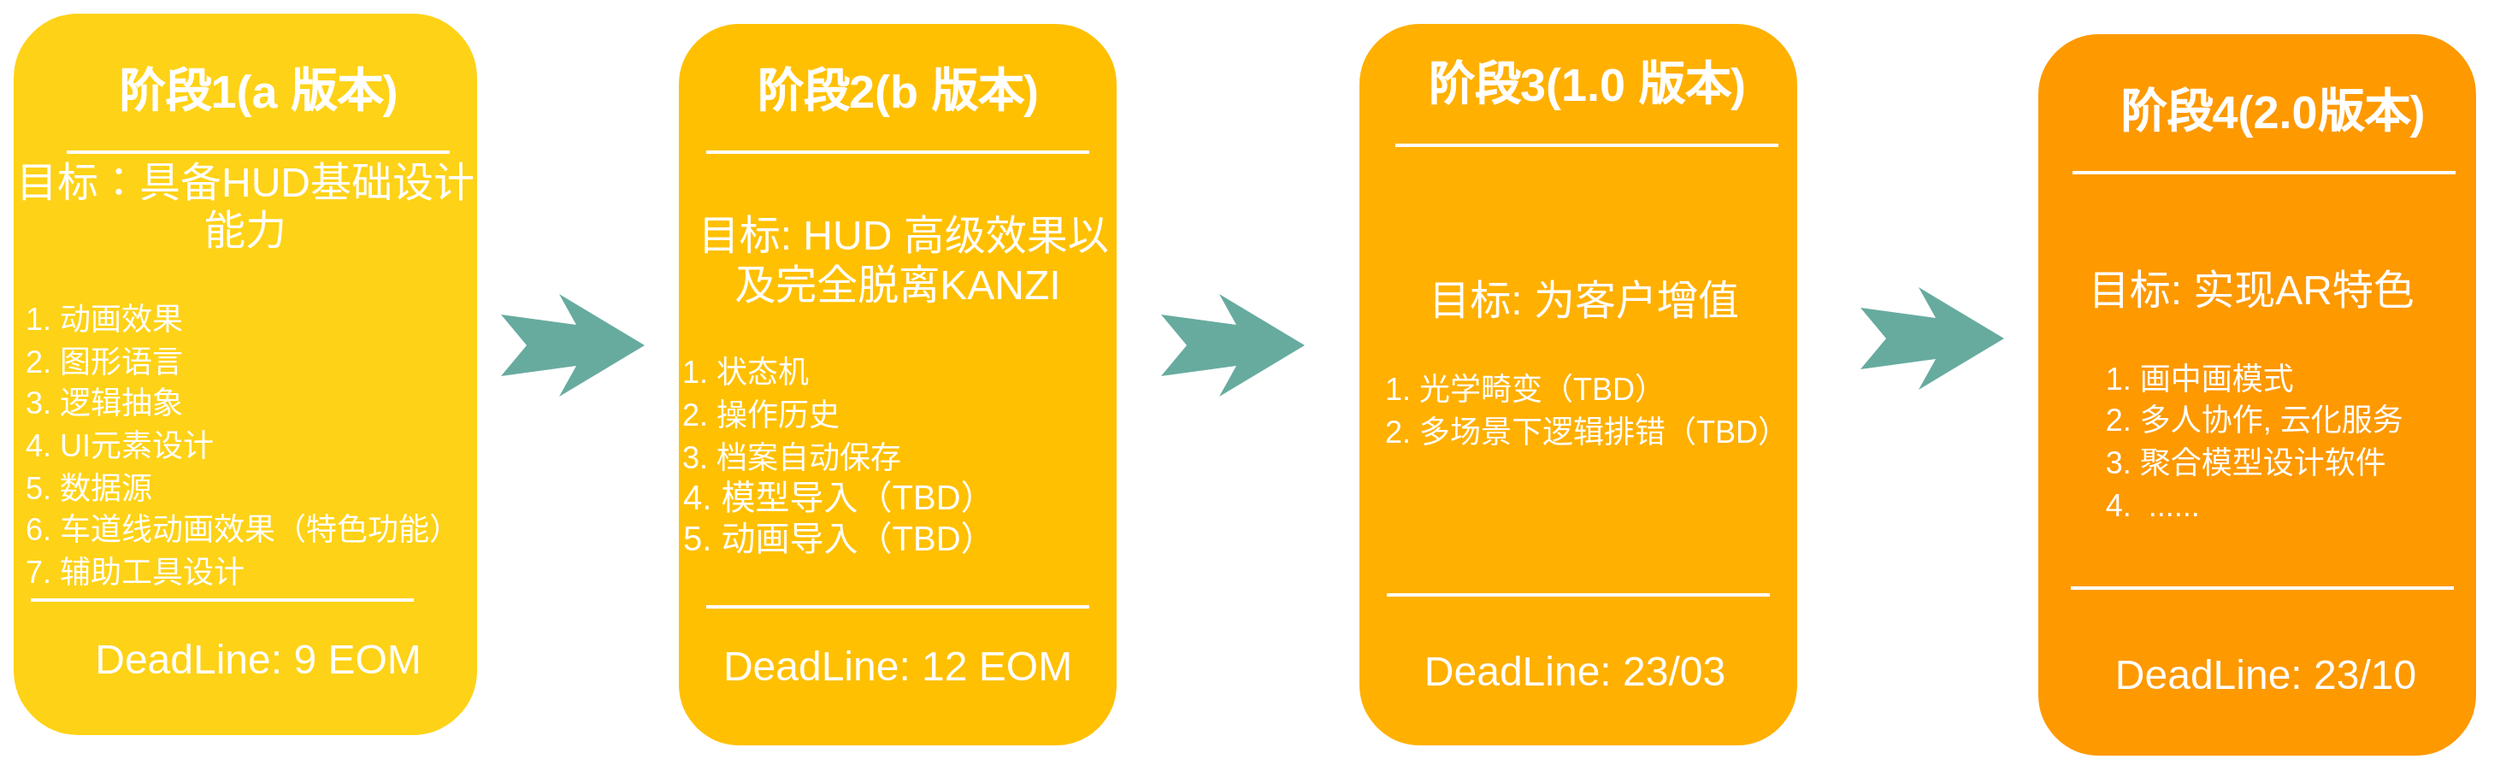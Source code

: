 <mxfile version="19.0.0" type="github">
  <diagram name="Page-1" id="12e1b939-464a-85fe-373e-61e167be1490">
    <mxGraphModel dx="1278" dy="547" grid="0" gridSize="10" guides="1" tooltips="1" connect="1" arrows="1" fold="1" page="1" pageScale="1.5" pageWidth="1169" pageHeight="826" background="none" math="0" shadow="0">
      <root>
        <mxCell id="0" />
        <mxCell id="1" parent="0" />
        <mxCell id="60da8b9f42644d3a-2" value="&lt;font color=&quot;#ffffff&quot; style=&quot;&quot;&gt;&lt;span style=&quot;font-size: 24px;&quot;&gt;目标：具备HUD基础设计能力&lt;br&gt;&lt;/span&gt;&lt;br&gt;&lt;div style=&quot;text-align: left;&quot;&gt;&lt;span style=&quot;font-size: 18px; background-color: initial;&quot;&gt;&amp;nbsp; 1. 动画效果&lt;/span&gt;&lt;br&gt;&lt;/div&gt;&lt;div style=&quot;text-align: left;&quot;&gt;&lt;span style=&quot;background-color: initial;&quot;&gt;&lt;font style=&quot;font-size: 18px;&quot;&gt;&amp;nbsp; 2. 图形语言&lt;/font&gt;&lt;/span&gt;&lt;/div&gt;&lt;div style=&quot;text-align: left;&quot;&gt;&lt;span style=&quot;background-color: initial;&quot;&gt;&lt;font style=&quot;font-size: 18px;&quot;&gt;&amp;nbsp; 3. 逻辑抽象&lt;/font&gt;&lt;/span&gt;&lt;/div&gt;&lt;div style=&quot;text-align: left;&quot;&gt;&lt;span style=&quot;background-color: initial;&quot;&gt;&lt;font style=&quot;font-size: 18px;&quot;&gt;&amp;nbsp; 4. UI元素设计&lt;/font&gt;&lt;/span&gt;&lt;/div&gt;&lt;div style=&quot;text-align: left;&quot;&gt;&lt;span style=&quot;background-color: initial;&quot;&gt;&lt;font style=&quot;font-size: 18px;&quot;&gt;&amp;nbsp; 5. 数据源&lt;/font&gt;&lt;/span&gt;&lt;/div&gt;&lt;div style=&quot;text-align: left;&quot;&gt;&lt;span style=&quot;background-color: initial;&quot;&gt;&lt;font style=&quot;font-size: 18px;&quot;&gt;&amp;nbsp; 6. 车道线动画效果（特色功能）&lt;/font&gt;&lt;/span&gt;&lt;/div&gt;&lt;div style=&quot;text-align: left;&quot;&gt;&lt;span style=&quot;background-color: initial;&quot;&gt;&lt;font style=&quot;font-size: 18px;&quot;&gt;&amp;nbsp; 7. 辅助工具设计&lt;/font&gt;&lt;/span&gt;&lt;/div&gt;&lt;/font&gt;" style="whiteSpace=wrap;html=1;rounded=1;shadow=0;strokeWidth=8;fontSize=20;align=center;fillColor=#FED217;strokeColor=#FFFFFF;" parent="1" vertex="1">
          <mxGeometry x="125" y="405" width="279" height="430" as="geometry" />
        </mxCell>
        <mxCell id="60da8b9f42644d3a-3" value="阶段1(a 版本)" style="text;html=1;strokeColor=none;fillColor=none;align=center;verticalAlign=middle;whiteSpace=wrap;rounded=0;shadow=0;fontSize=27;fontColor=#FFFFFF;fontStyle=1" parent="1" vertex="1">
          <mxGeometry x="140" y="425" width="264" height="60" as="geometry" />
        </mxCell>
        <mxCell id="60da8b9f42644d3a-4" value="&lt;font style=&quot;font-size: 24px;&quot;&gt;DeadLine: 9 EOM&lt;/font&gt;" style="text;html=1;strokeColor=none;fillColor=none;align=center;verticalAlign=middle;whiteSpace=wrap;rounded=0;shadow=0;fontSize=14;fontColor=#FFFFFF;" parent="1" vertex="1">
          <mxGeometry x="140" y="754" width="264" height="65" as="geometry" />
        </mxCell>
        <mxCell id="60da8b9f42644d3a-6" value="" style="line;strokeWidth=2;html=1;rounded=0;shadow=0;fontSize=27;align=center;fillColor=none;strokeColor=#FFFFFF;" parent="1" vertex="1">
          <mxGeometry x="160" y="485" width="224" height="10" as="geometry" />
        </mxCell>
        <mxCell id="60da8b9f42644d3a-7" value="" style="line;strokeWidth=2;html=1;rounded=0;shadow=0;fontSize=27;align=center;fillColor=none;strokeColor=#FFFFFF;" parent="1" vertex="1">
          <mxGeometry x="139" y="747" width="224" height="10" as="geometry" />
        </mxCell>
        <mxCell id="60da8b9f42644d3a-9" value="" style="html=1;shadow=0;dashed=0;align=center;verticalAlign=middle;shape=mxgraph.arrows2.stylisedArrow;dy=0.6;dx=40;notch=15;feather=0.4;rounded=0;strokeWidth=1;fontSize=27;strokeColor=none;fillColor=#67AB9F;" parent="1" vertex="1">
          <mxGeometry x="414" y="573" width="84" height="60" as="geometry" />
        </mxCell>
        <mxCell id="60da8b9f42644d3a-17" value="&lt;font color=&quot;#ffffff&quot; style=&quot;&quot;&gt;&lt;span style=&quot;font-size: 24px;&quot;&gt;&amp;nbsp;目标: HUD 高级效果以及完全脱离KANZI&lt;br&gt;&lt;/span&gt;&lt;br&gt;&lt;div style=&quot;text-align: left;&quot;&gt;&lt;span style=&quot;font-size: 18px; background-color: initial;&quot;&gt;&amp;nbsp;1. 状态机&lt;/span&gt;&lt;/div&gt;&lt;div style=&quot;text-align: left;&quot;&gt;&lt;span style=&quot;font-size: 18px; background-color: initial;&quot;&gt;&amp;nbsp;2. 操作历史&lt;/span&gt;&lt;/div&gt;&lt;div style=&quot;text-align: left;&quot;&gt;&lt;span style=&quot;font-size: 18px; background-color: initial;&quot;&gt;&amp;nbsp;3. 档案自动保存&lt;/span&gt;&lt;/div&gt;&lt;div style=&quot;text-align: left;&quot;&gt;&amp;nbsp;4. 模型导入（TBD）&lt;/div&gt;&lt;div style=&quot;text-align: left;&quot;&gt;&amp;nbsp;5. 动画导入（TBD）&amp;nbsp;&lt;/div&gt;&lt;/font&gt;" style="whiteSpace=wrap;html=1;rounded=1;shadow=0;strokeWidth=8;fontSize=20;align=center;fillColor=#FFC001;strokeColor=#FFFFFF;" parent="1" vertex="1">
          <mxGeometry x="514" y="411" width="264" height="430" as="geometry" />
        </mxCell>
        <mxCell id="60da8b9f42644d3a-18" value="阶段2(b 版本)" style="text;html=1;strokeColor=none;fillColor=none;align=center;verticalAlign=middle;whiteSpace=wrap;rounded=0;shadow=0;fontSize=27;fontColor=#FFFFFF;fontStyle=1" parent="1" vertex="1">
          <mxGeometry x="514" y="425" width="264" height="60" as="geometry" />
        </mxCell>
        <mxCell id="60da8b9f42644d3a-19" value="&lt;span style=&quot;font-size: 24px;&quot;&gt;DeadLine&lt;/span&gt;&lt;span style=&quot;font-size: 24px;&quot;&gt;: 12 EOM&lt;/span&gt;" style="text;html=1;strokeColor=none;fillColor=none;align=center;verticalAlign=middle;whiteSpace=wrap;rounded=0;shadow=0;fontSize=14;fontColor=#FFFFFF;" parent="1" vertex="1">
          <mxGeometry x="514" y="764" width="264" height="54" as="geometry" />
        </mxCell>
        <mxCell id="60da8b9f42644d3a-20" value="" style="line;strokeWidth=2;html=1;rounded=0;shadow=0;fontSize=27;align=center;fillColor=none;strokeColor=#FFFFFF;" parent="1" vertex="1">
          <mxGeometry x="534" y="485" width="224" height="10" as="geometry" />
        </mxCell>
        <mxCell id="60da8b9f42644d3a-21" value="" style="line;strokeWidth=2;html=1;rounded=0;shadow=0;fontSize=27;align=center;fillColor=none;strokeColor=#FFFFFF;" parent="1" vertex="1">
          <mxGeometry x="534" y="751" width="224" height="10" as="geometry" />
        </mxCell>
        <mxCell id="60da8b9f42644d3a-24" value="&lt;font color=&quot;#ffffff&quot; style=&quot;&quot;&gt;&lt;span style=&quot;font-size: 24px;&quot;&gt;&amp;nbsp;目标: 为客户增值&lt;br&gt;&lt;/span&gt;&lt;br&gt;&lt;div style=&quot;text-align: left;&quot;&gt;&lt;span style=&quot;font-size: 18px; background-color: initial;&quot;&gt;&amp;nbsp; &amp;nbsp;1. 光学畸变（TBD）&lt;/span&gt;&lt;/div&gt;&lt;div style=&quot;text-align: left;&quot;&gt;&lt;span style=&quot;background-color: initial; font-size: 18px;&quot;&gt;&amp;nbsp; &amp;nbsp;2. 多场景下逻辑排错（TBD）&amp;nbsp;&lt;/span&gt;&lt;/div&gt;&lt;div style=&quot;text-align: left;&quot;&gt;&lt;span style=&quot;font-size: 18px;&quot;&gt;&amp;nbsp;&amp;nbsp;&lt;/span&gt;&lt;/div&gt;&lt;/font&gt;" style="whiteSpace=wrap;html=1;rounded=1;shadow=0;strokeWidth=8;fontSize=20;align=center;fillColor=#FFB001;strokeColor=#FFFFFF;" parent="1" vertex="1">
          <mxGeometry x="912" y="411" width="264" height="430" as="geometry" />
        </mxCell>
        <mxCell id="60da8b9f42644d3a-25" value="阶段3(1.0 版本)" style="text;html=1;strokeColor=none;fillColor=none;align=center;verticalAlign=middle;whiteSpace=wrap;rounded=0;shadow=0;fontSize=27;fontColor=#FFFFFF;fontStyle=1" parent="1" vertex="1">
          <mxGeometry x="917" y="421" width="264" height="60" as="geometry" />
        </mxCell>
        <mxCell id="60da8b9f42644d3a-26" value="&lt;span style=&quot;font-size: 24px;&quot;&gt;DeadLine&lt;/span&gt;&lt;span style=&quot;font-size: 24px;&quot;&gt;: 23/03&lt;/span&gt;" style="text;html=1;strokeColor=none;fillColor=none;align=center;verticalAlign=middle;whiteSpace=wrap;rounded=0;shadow=0;fontSize=14;fontColor=#FFFFFF;" parent="1" vertex="1">
          <mxGeometry x="910" y="764" width="264" height="60" as="geometry" />
        </mxCell>
        <mxCell id="60da8b9f42644d3a-27" value="" style="line;strokeWidth=2;html=1;rounded=0;shadow=0;fontSize=27;align=center;fillColor=none;strokeColor=#FFFFFF;" parent="1" vertex="1">
          <mxGeometry x="937" y="481" width="224" height="10" as="geometry" />
        </mxCell>
        <mxCell id="60da8b9f42644d3a-28" value="" style="line;strokeWidth=2;html=1;rounded=0;shadow=0;fontSize=27;align=center;fillColor=none;strokeColor=#FFFFFF;" parent="1" vertex="1">
          <mxGeometry x="932" y="744" width="224" height="10" as="geometry" />
        </mxCell>
        <mxCell id="60da8b9f42644d3a-31" value="&lt;font style=&quot;&quot; color=&quot;#ffffff&quot;&gt;&lt;span style=&quot;font-size: 24px;&quot;&gt;目标: 实现AR特色&amp;nbsp;&lt;/span&gt;&lt;br&gt;&lt;br&gt;&lt;div style=&quot;text-align: left;&quot;&gt;&lt;span style=&quot;font-size: 18px; background-color: initial;&quot;&gt;&amp;nbsp; 1. 画中画模式&lt;/span&gt;&lt;/div&gt;&lt;div style=&quot;text-align: left;&quot;&gt;&lt;span style=&quot;font-size: 18px; background-color: initial;&quot;&gt;&amp;nbsp; 2. 多人协作, 云化服务&lt;/span&gt;&lt;/div&gt;&lt;div style=&quot;text-align: left;&quot;&gt;&lt;span style=&quot;font-size: 18px; background-color: initial;&quot;&gt;&amp;nbsp; 3. 聚合模型设计软件&lt;/span&gt;&lt;/div&gt;&lt;div style=&quot;text-align: left;&quot;&gt;&lt;span style=&quot;font-size: 18px; background-color: initial;&quot;&gt;&amp;nbsp; 4.&amp;nbsp; ......&lt;/span&gt;&lt;/div&gt;&lt;/font&gt;" style="whiteSpace=wrap;html=1;rounded=1;shadow=0;strokeWidth=8;fontSize=20;align=center;fillColor=#FE9900;strokeColor=#FFFFFF;" parent="1" vertex="1">
          <mxGeometry x="1309" y="417" width="264" height="430" as="geometry" />
        </mxCell>
        <mxCell id="60da8b9f42644d3a-32" value="阶段4(2.0版本)" style="text;html=1;strokeColor=none;fillColor=none;align=center;verticalAlign=middle;whiteSpace=wrap;rounded=0;shadow=0;fontSize=27;fontColor=#FFFFFF;fontStyle=1" parent="1" vertex="1">
          <mxGeometry x="1318" y="437" width="264" height="60" as="geometry" />
        </mxCell>
        <mxCell id="60da8b9f42644d3a-33" value="&lt;span style=&quot;font-size: 24px;&quot;&gt;DeadLine&lt;/span&gt;&lt;span style=&quot;font-size: 24px;&quot;&gt;: 23/10&lt;/span&gt;" style="text;html=1;strokeColor=none;fillColor=none;align=center;verticalAlign=middle;whiteSpace=wrap;rounded=0;shadow=0;fontSize=14;fontColor=#FFFFFF;" parent="1" vertex="1">
          <mxGeometry x="1314" y="769" width="264" height="54" as="geometry" />
        </mxCell>
        <mxCell id="60da8b9f42644d3a-34" value="" style="line;strokeWidth=2;html=1;rounded=0;shadow=0;fontSize=27;align=center;fillColor=none;strokeColor=#FFFFFF;" parent="1" vertex="1">
          <mxGeometry x="1333" y="497" width="224" height="10" as="geometry" />
        </mxCell>
        <mxCell id="60da8b9f42644d3a-35" value="" style="line;strokeWidth=2;html=1;rounded=0;shadow=0;fontSize=27;align=center;fillColor=none;strokeColor=#FFFFFF;" parent="1" vertex="1">
          <mxGeometry x="1332" y="740" width="224" height="10" as="geometry" />
        </mxCell>
        <mxCell id="oeQt6xA2aAu57hlEJASX-1" value="" style="html=1;shadow=0;dashed=0;align=center;verticalAlign=middle;shape=mxgraph.arrows2.stylisedArrow;dy=0.6;dx=40;notch=15;feather=0.4;rounded=0;strokeWidth=1;fontSize=27;strokeColor=none;fillColor=#67AB9F;" parent="1" vertex="1">
          <mxGeometry x="800" y="573" width="84" height="60" as="geometry" />
        </mxCell>
        <mxCell id="oeQt6xA2aAu57hlEJASX-2" value="" style="html=1;shadow=0;dashed=0;align=center;verticalAlign=middle;shape=mxgraph.arrows2.stylisedArrow;dy=0.6;dx=40;notch=15;feather=0.4;rounded=0;strokeWidth=1;fontSize=27;strokeColor=none;fillColor=#67AB9F;" parent="1" vertex="1">
          <mxGeometry x="1209" y="569" width="84" height="60" as="geometry" />
        </mxCell>
      </root>
    </mxGraphModel>
  </diagram>
</mxfile>

